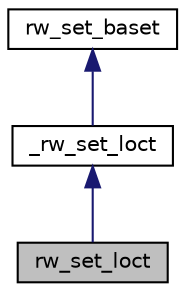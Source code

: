 digraph "rw_set_loct"
{
 // LATEX_PDF_SIZE
  bgcolor="transparent";
  edge [fontname="Helvetica",fontsize="10",labelfontname="Helvetica",labelfontsize="10"];
  node [fontname="Helvetica",fontsize="10",shape=record];
  Node1 [label="rw_set_loct",height=0.2,width=0.4,color="black", fillcolor="grey75", style="filled", fontcolor="black",tooltip=" "];
  Node2 -> Node1 [dir="back",color="midnightblue",fontsize="10",style="solid",fontname="Helvetica"];
  Node2 [label="_rw_set_loct",height=0.2,width=0.4,color="black",URL="$class__rw__set__loct.html",tooltip=" "];
  Node3 -> Node2 [dir="back",color="midnightblue",fontsize="10",style="solid",fontname="Helvetica"];
  Node3 [label="rw_set_baset",height=0.2,width=0.4,color="black",URL="$classrw__set__baset.html",tooltip=" "];
}
